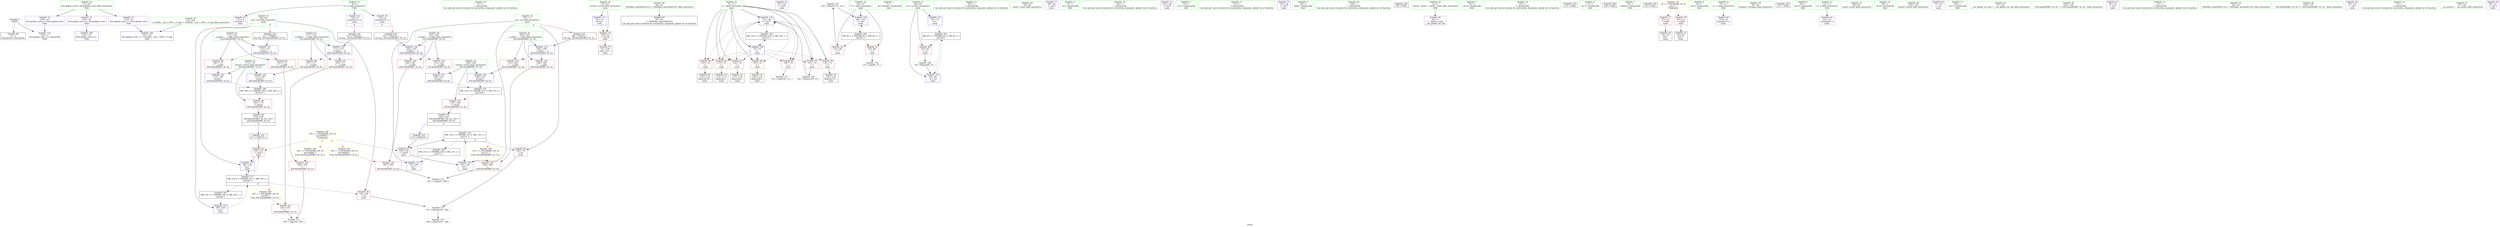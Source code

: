 digraph "SVFG" {
	label="SVFG";

	Node0x5569c3e155b0 [shape=record,color=grey,label="{NodeID: 0\nNullPtr}"];
	Node0x5569c3e155b0 -> Node0x5569c3e2dd30[style=solid];
	Node0x5569c3e155b0 -> Node0x5569c3e2d090[style=solid];
	Node0x5569c3e3c420 [shape=record,color=black,label="{NodeID: 180\nMR_19V_3 = PHI(MR_19V_4, MR_19V_2, )\npts\{174 \}\n}"];
	Node0x5569c3e3c420 -> Node0x5569c3e30380[style=dashed];
	Node0x5569c3e2d5f0 [shape=record,color=red,label="{NodeID: 97\n183\<--177\n\<--__b.addr\n_ZSt3maxIdERKT_S2_S2_\n}"];
	Node0x5569c3e2d5f0 -> Node0x5569c3e2d860[style=solid];
	Node0x5569c3e2ad50 [shape=record,color=green,label="{NodeID: 14\n97\<--1\n\<--dummyObj\nCan only get source location for instruction, argument, global var or function.}"];
	Node0x5569c3e2d190 [shape=record,color=blue,label="{NodeID: 111\n62\<--75\nretval\<--\nmain\n}"];
	Node0x5569c3e2d190 -> Node0x5569c3e2f750[style=dashed];
	Node0x5569c3e2bb50 [shape=record,color=green,label="{NodeID: 28\n46\<--52\n_ZNSt8ios_base4InitD1Ev\<--_ZNSt8ios_base4InitD1Ev_field_insensitive\n}"];
	Node0x5569c3e2bb50 -> Node0x5569c3e2de30[style=solid];
	Node0x5569c3e32d60 [shape=record,color=blue,label="{NodeID: 125\n200\<--196\n__a.addr\<--__a\n_ZSt3minIdERKT_S2_S2_\n}"];
	Node0x5569c3e32d60 -> Node0x5569c3e2da00[style=dashed];
	Node0x5569c3e32d60 -> Node0x5569c3e2dad0[style=dashed];
	Node0x5569c3e2c800 [shape=record,color=green,label="{NodeID: 42\n175\<--176\n__a.addr\<--__a.addr_field_insensitive\n_ZSt3maxIdERKT_S2_S2_\n}"];
	Node0x5569c3e2c800 -> Node0x5569c3e30450[style=solid];
	Node0x5569c3e2c800 -> Node0x5569c3e2d520[style=solid];
	Node0x5569c3e2c800 -> Node0x5569c3e32a20[style=solid];
	Node0x5569c3e2e410 [shape=record,color=black,label="{NodeID: 56\n133\<--132\nidxprom14\<--\nmain\n}"];
	Node0x5569c3e4b970 [shape=record,color=black,label="{NodeID: 236\n197 = PHI(134, )\n1st arg _ZSt3minIdERKT_S2_S2_ }"];
	Node0x5569c3e4b970 -> Node0x5569c3e32e30[style=solid];
	Node0x5569c3e2ef70 [shape=record,color=purple,label="{NodeID: 70\n87\<--24\n\<--.str.4\nmain\n}"];
	Node0x5569c3e352b0 [shape=record,color=grey,label="{NodeID: 167\n154 = Binary(153, 155, )\n}"];
	Node0x5569c3e352b0 -> Node0x5569c3e32950[style=solid];
	Node0x5569c3e2fb60 [shape=record,color=red,label="{NodeID: 84\n146\<--70\n\<--mi\nmain\n}"];
	Node0x5569c3e2fb60 -> Node0x5569c3e358b0[style=solid];
	Node0x5569c3e156c0 [shape=record,color=green,label="{NodeID: 1\n7\<--1\n__dso_handle\<--dummyObj\nGlob }"];
	Node0x5569c3e3c920 [shape=record,color=black,label="{NodeID: 181\nMR_6V_3 = PHI(MR_6V_4, MR_6V_2, )\npts\{65 \}\n}"];
	Node0x5569c3e3c920 -> Node0x5569c3e2f820[style=dashed];
	Node0x5569c3e3c920 -> Node0x5569c3e2d330[style=dashed];
	Node0x5569c3e2d6c0 [shape=record,color=red,label="{NodeID: 98\n187\<--177\n\<--__b.addr\n_ZSt3maxIdERKT_S2_S2_\n}"];
	Node0x5569c3e2d6c0 -> Node0x5569c3e32bc0[style=solid];
	Node0x5569c3e2ae50 [shape=record,color=green,label="{NodeID: 15\n104\<--1\n\<--dummyObj\nCan only get source location for instruction, argument, global var or function.}"];
	Node0x5569c3e2d260 [shape=record,color=blue,label="{NodeID: 112\n64\<--75\nca\<--\nmain\n}"];
	Node0x5569c3e2d260 -> Node0x5569c3e3c920[style=dashed];
	Node0x5569c3e2bc50 [shape=record,color=green,label="{NodeID: 29\n59\<--60\nmain\<--main_field_insensitive\n}"];
	Node0x5569c3e32e30 [shape=record,color=blue,label="{NodeID: 126\n202\<--197\n__b.addr\<--__b\n_ZSt3minIdERKT_S2_S2_\n}"];
	Node0x5569c3e32e30 -> Node0x5569c3e2dba0[style=dashed];
	Node0x5569c3e32e30 -> Node0x5569c3e2dc70[style=dashed];
	Node0x5569c3e2c8d0 [shape=record,color=green,label="{NodeID: 43\n177\<--178\n__b.addr\<--__b.addr_field_insensitive\n_ZSt3maxIdERKT_S2_S2_\n}"];
	Node0x5569c3e2c8d0 -> Node0x5569c3e2d5f0[style=solid];
	Node0x5569c3e2c8d0 -> Node0x5569c3e2d6c0[style=solid];
	Node0x5569c3e2c8d0 -> Node0x5569c3e32af0[style=solid];
	Node0x5569c3e2e4e0 [shape=record,color=black,label="{NodeID: 57\n61\<--158\nmain_ret\<--\nmain\n}"];
	Node0x5569c3e2f040 [shape=record,color=purple,label="{NodeID: 71\n99\<--26\n\<--.str.5\nmain\n}"];
	Node0x5569c3e35430 [shape=record,color=grey,label="{NodeID: 168\n96 = Binary(95, 97, )\n}"];
	Node0x5569c3e35430 -> Node0x5569c3e2d330[style=solid];
	Node0x5569c3e2fc30 [shape=record,color=red,label="{NodeID: 85\n109\<--72\n\<--i\nmain\n}"];
	Node0x5569c3e2fc30 -> Node0x5569c3e35eb0[style=solid];
	Node0x5569c3e29dd0 [shape=record,color=green,label="{NodeID: 2\n14\<--1\n.str\<--dummyObj\nGlob }"];
	Node0x5569c3e3ce20 [shape=record,color=black,label="{NodeID: 182\nMR_8V_2 = PHI(MR_8V_3, MR_8V_1, )\npts\{67 \}\n}"];
	Node0x5569c3e3ce20 -> Node0x5569c3e2f8f0[style=dashed];
	Node0x5569c3e3ce20 -> Node0x5569c3e2f9c0[style=dashed];
	Node0x5569c3e3ce20 -> Node0x5569c3e32950[style=dashed];
	Node0x5569c3e2d790 [shape=record,color=red,label="{NodeID: 99\n182\<--181\n\<--\n_ZSt3maxIdERKT_S2_S2_\n}"];
	Node0x5569c3e2d790 -> Node0x5569c3e35a30[style=solid];
	Node0x5569c3e2af50 [shape=record,color=green,label="{NodeID: 16\n106\<--1\n\<--dummyObj\nCan only get source location for instruction, argument, global var or function.}"];
	Node0x5569c3e2d330 [shape=record,color=blue,label="{NodeID: 113\n64\<--96\nca\<--inc\nmain\n}"];
	Node0x5569c3e2d330 -> Node0x5569c3e3c920[style=dashed];
	Node0x5569c3e2bd50 [shape=record,color=green,label="{NodeID: 30\n62\<--63\nretval\<--retval_field_insensitive\nmain\n}"];
	Node0x5569c3e2bd50 -> Node0x5569c3e2f750[style=solid];
	Node0x5569c3e2bd50 -> Node0x5569c3e2d190[style=solid];
	Node0x5569c3e32f00 [shape=record,color=blue,label="{NodeID: 127\n198\<--212\nretval\<--\n_ZSt3minIdERKT_S2_S2_\n}"];
	Node0x5569c3e32f00 -> Node0x5569c3e3b020[style=dashed];
	Node0x5569c3e2c9a0 [shape=record,color=green,label="{NodeID: 44\n198\<--199\nretval\<--retval_field_insensitive\n_ZSt3minIdERKT_S2_S2_\n}"];
	Node0x5569c3e2c9a0 -> Node0x5569c3e2d930[style=solid];
	Node0x5569c3e2c9a0 -> Node0x5569c3e32f00[style=solid];
	Node0x5569c3e2c9a0 -> Node0x5569c3e32fd0[style=solid];
	Node0x5569c3e2e5b0 [shape=record,color=black,label="{NodeID: 58\n170\<--193\n_ZSt3maxIdERKT_S2_S2__ret\<--\n_ZSt3maxIdERKT_S2_S2_\n|{<s0>8}}"];
	Node0x5569c3e2e5b0:s0 -> Node0x5569c3e4b2c0[style=solid,color=blue];
	Node0x5569c3e2f110 [shape=record,color=purple,label="{NodeID: 72\n122\<--28\n\<--.str.6\nmain\n}"];
	Node0x5569c3e355b0 [shape=record,color=grey,label="{NodeID: 169\n142 = Binary(141, 97, )\n}"];
	Node0x5569c3e355b0 -> Node0x5569c3e32880[style=solid];
	Node0x5569c3e2fd00 [shape=record,color=red,label="{NodeID: 86\n113\<--72\n\<--i\nmain\n}"];
	Node0x5569c3e2fd00 -> Node0x5569c3e2e0d0[style=solid];
	Node0x5569c3e29e60 [shape=record,color=green,label="{NodeID: 3\n16\<--1\n.str.1\<--dummyObj\nGlob }"];
	Node0x5569c3e3d320 [shape=record,color=black,label="{NodeID: 183\nMR_10V_2 = PHI(MR_10V_4, MR_10V_1, )\npts\{69 \}\n}"];
	Node0x5569c3e3d320 -> Node0x5569c3e2d400[style=dashed];
	Node0x5569c3e2d860 [shape=record,color=red,label="{NodeID: 100\n184\<--183\n\<--\n_ZSt3maxIdERKT_S2_S2_\n}"];
	Node0x5569c3e2d860 -> Node0x5569c3e35a30[style=solid];
	Node0x5569c3e2b050 [shape=record,color=green,label="{NodeID: 17\n111\<--1\n\<--dummyObj\nCan only get source location for instruction, argument, global var or function.}"];
	Node0x5569c3e2d400 [shape=record,color=blue,label="{NodeID: 114\n68\<--104\nma\<--\nmain\n}"];
	Node0x5569c3e2d400 -> Node0x5569c3e3b520[style=dashed];
	Node0x5569c3e2be20 [shape=record,color=green,label="{NodeID: 31\n64\<--65\nca\<--ca_field_insensitive\nmain\n}"];
	Node0x5569c3e2be20 -> Node0x5569c3e2f820[style=solid];
	Node0x5569c3e2be20 -> Node0x5569c3e2d260[style=solid];
	Node0x5569c3e2be20 -> Node0x5569c3e2d330[style=solid];
	Node0x5569c3e32fd0 [shape=record,color=blue,label="{NodeID: 128\n198\<--215\nretval\<--\n_ZSt3minIdERKT_S2_S2_\n}"];
	Node0x5569c3e32fd0 -> Node0x5569c3e3b020[style=dashed];
	Node0x5569c3e2ca70 [shape=record,color=green,label="{NodeID: 45\n200\<--201\n__a.addr\<--__a.addr_field_insensitive\n_ZSt3minIdERKT_S2_S2_\n}"];
	Node0x5569c3e2ca70 -> Node0x5569c3e2da00[style=solid];
	Node0x5569c3e2ca70 -> Node0x5569c3e2dad0[style=solid];
	Node0x5569c3e2ca70 -> Node0x5569c3e32d60[style=solid];
	Node0x5569c3e2e680 [shape=record,color=black,label="{NodeID: 59\n195\<--218\n_ZSt3minIdERKT_S2_S2__ret\<--\n_ZSt3minIdERKT_S2_S2_\n|{<s0>9}}"];
	Node0x5569c3e2e680:s0 -> Node0x5569c3e4b4b0[style=solid,color=blue];
	Node0x5569c3e2f1e0 [shape=record,color=purple,label="{NodeID: 73\n150\<--30\n\<--.str.7\nmain\n}"];
	Node0x5569c3e35730 [shape=record,color=grey,label="{NodeID: 170\n148 = Binary(147, 149, )\n}"];
	Node0x5569c3e2fdd0 [shape=record,color=red,label="{NodeID: 87\n116\<--72\n\<--i\nmain\n}"];
	Node0x5569c3e2fdd0 -> Node0x5569c3e2e1a0[style=solid];
	Node0x5569c3e29ef0 [shape=record,color=green,label="{NodeID: 4\n18\<--1\nstdin\<--dummyObj\nGlob }"];
	Node0x5569c3e3d820 [shape=record,color=black,label="{NodeID: 184\nMR_12V_2 = PHI(MR_12V_4, MR_12V_1, )\npts\{71 \}\n}"];
	Node0x5569c3e3d820 -> Node0x5569c3e32540[style=dashed];
	Node0x5569c3e2d930 [shape=record,color=red,label="{NodeID: 101\n218\<--198\n\<--retval\n_ZSt3minIdERKT_S2_S2_\n}"];
	Node0x5569c3e2d930 -> Node0x5569c3e2e680[style=solid];
	Node0x5569c3e2b150 [shape=record,color=green,label="{NodeID: 18\n149\<--1\n\<--dummyObj\nCan only get source location for instruction, argument, global var or function.}"];
	Node0x5569c3e30a90 [shape=record,color=yellow,style=double,label="{NodeID: 198\n16V_1 = ENCHI(MR_16V_0)\npts\{90000 \}\nFun[main]|{|<s2>8|<s3>9}}"];
	Node0x5569c3e30a90 -> Node0x5569c3e301e0[style=dashed];
	Node0x5569c3e30a90 -> Node0x5569c3e302b0[style=dashed];
	Node0x5569c3e30a90:s2 -> Node0x5569c3e3efe0[style=dashed,color=red];
	Node0x5569c3e30a90:s3 -> Node0x5569c3e30f20[style=dashed,color=red];
	Node0x5569c3e32540 [shape=record,color=blue,label="{NodeID: 115\n70\<--106\nmi\<--\nmain\n}"];
	Node0x5569c3e32540 -> Node0x5569c3e3ba20[style=dashed];
	Node0x5569c3e2bef0 [shape=record,color=green,label="{NodeID: 32\n66\<--67\nT\<--T_field_insensitive\nmain\n}"];
	Node0x5569c3e2bef0 -> Node0x5569c3e2f8f0[style=solid];
	Node0x5569c3e2bef0 -> Node0x5569c3e2f9c0[style=solid];
	Node0x5569c3e2bef0 -> Node0x5569c3e32950[style=solid];
	Node0x5569c3e2cb40 [shape=record,color=green,label="{NodeID: 46\n202\<--203\n__b.addr\<--__b.addr_field_insensitive\n_ZSt3minIdERKT_S2_S2_\n}"];
	Node0x5569c3e2cb40 -> Node0x5569c3e2dba0[style=solid];
	Node0x5569c3e2cb40 -> Node0x5569c3e2dc70[style=solid];
	Node0x5569c3e2cb40 -> Node0x5569c3e32e30[style=solid];
	Node0x5569c3e4a910 [shape=record,color=black,label="{NodeID: 226\n88 = PHI()\n}"];
	Node0x5569c3e2e750 [shape=record,color=purple,label="{NodeID: 60\n43\<--4\n\<--_ZStL8__ioinit\n__cxx_global_var_init\n}"];
	Node0x5569c3e2f2b0 [shape=record,color=purple,label="{NodeID: 74\n224\<--32\nllvm.global_ctors_0\<--llvm.global_ctors\nGlob }"];
	Node0x5569c3e2f2b0 -> Node0x5569c3e2cec0[style=solid];
	Node0x5569c3e358b0 [shape=record,color=grey,label="{NodeID: 171\n147 = Binary(145, 146, )\n}"];
	Node0x5569c3e358b0 -> Node0x5569c3e35730[style=solid];
	Node0x5569c3e2fea0 [shape=record,color=red,label="{NodeID: 88\n119\<--72\n\<--i\nmain\n}"];
	Node0x5569c3e2fea0 -> Node0x5569c3e2e270[style=solid];
	Node0x5569c3e29f80 [shape=record,color=green,label="{NodeID: 5\n19\<--1\n.str.2\<--dummyObj\nGlob }"];
	Node0x5569c3e3dd20 [shape=record,color=black,label="{NodeID: 185\nMR_14V_2 = PHI(MR_14V_4, MR_14V_1, )\npts\{73 \}\n}"];
	Node0x5569c3e3dd20 -> Node0x5569c3e32610[style=dashed];
	Node0x5569c3e2da00 [shape=record,color=red,label="{NodeID: 102\n208\<--200\n\<--__a.addr\n_ZSt3minIdERKT_S2_S2_\n}"];
	Node0x5569c3e2da00 -> Node0x5569c3e2cdf0[style=solid];
	Node0x5569c3e2b250 [shape=record,color=green,label="{NodeID: 19\n155\<--1\n\<--dummyObj\nCan only get source location for instruction, argument, global var or function.}"];
	Node0x5569c3e30b70 [shape=record,color=yellow,style=double,label="{NodeID: 199\n12V_1 = ENCHI(MR_12V_0)\npts\{71 \}\nFun[_ZSt3minIdERKT_S2_S2_]}"];
	Node0x5569c3e30b70 -> Node0x5569c3e2cdf0[style=dashed];
	Node0x5569c3e32610 [shape=record,color=blue,label="{NodeID: 116\n72\<--75\ni\<--\nmain\n}"];
	Node0x5569c3e32610 -> Node0x5569c3e2fc30[style=dashed];
	Node0x5569c3e32610 -> Node0x5569c3e2fd00[style=dashed];
	Node0x5569c3e32610 -> Node0x5569c3e2fdd0[style=dashed];
	Node0x5569c3e32610 -> Node0x5569c3e2fea0[style=dashed];
	Node0x5569c3e32610 -> Node0x5569c3e2ff70[style=dashed];
	Node0x5569c3e32610 -> Node0x5569c3e30040[style=dashed];
	Node0x5569c3e32610 -> Node0x5569c3e30110[style=dashed];
	Node0x5569c3e32610 -> Node0x5569c3e32880[style=dashed];
	Node0x5569c3e32610 -> Node0x5569c3e3dd20[style=dashed];
	Node0x5569c3e2bfc0 [shape=record,color=green,label="{NodeID: 33\n68\<--69\nma\<--ma_field_insensitive\nmain\n|{|<s3>8}}"];
	Node0x5569c3e2bfc0 -> Node0x5569c3e2fa90[style=solid];
	Node0x5569c3e2bfc0 -> Node0x5569c3e2d400[style=solid];
	Node0x5569c3e2bfc0 -> Node0x5569c3e326e0[style=solid];
	Node0x5569c3e2bfc0:s3 -> Node0x5569c3e4b5b0[style=solid,color=red];
	Node0x5569c3e2cc10 [shape=record,color=green,label="{NodeID: 47\n34\<--220\n_GLOBAL__sub_I_ONP_2_0.cpp\<--_GLOBAL__sub_I_ONP_2_0.cpp_field_insensitive\n}"];
	Node0x5569c3e2cc10 -> Node0x5569c3e2cf90[style=solid];
	Node0x5569c3e4aec0 [shape=record,color=black,label="{NodeID: 227\n123 = PHI()\n}"];
	Node0x5569c3e2e820 [shape=record,color=purple,label="{NodeID: 61\n115\<--8\narrayidx\<--x\nmain\n}"];
	Node0x5569c3e2f3b0 [shape=record,color=purple,label="{NodeID: 75\n225\<--32\nllvm.global_ctors_1\<--llvm.global_ctors\nGlob }"];
	Node0x5569c3e2f3b0 -> Node0x5569c3e2cf90[style=solid];
	Node0x5569c3e35a30 [shape=record,color=grey,label="{NodeID: 172\n185 = cmp(182, 184, )\n}"];
	Node0x5569c3e2ff70 [shape=record,color=red,label="{NodeID: 89\n124\<--72\n\<--i\nmain\n}"];
	Node0x5569c3e2ff70 -> Node0x5569c3e2e340[style=solid];
	Node0x5569c3e2a7c0 [shape=record,color=green,label="{NodeID: 6\n21\<--1\n.str.3\<--dummyObj\nGlob }"];
	Node0x5569c3e3e220 [shape=record,color=yellow,style=double,label="{NodeID: 186\n10V_1 = ENCHI(MR_10V_0)\npts\{69 \}\nFun[_ZSt3maxIdERKT_S2_S2_]}"];
	Node0x5569c3e3e220 -> Node0x5569c3e2d790[style=dashed];
	Node0x5569c3e2dad0 [shape=record,color=red,label="{NodeID: 103\n215\<--200\n\<--__a.addr\n_ZSt3minIdERKT_S2_S2_\n}"];
	Node0x5569c3e2dad0 -> Node0x5569c3e32fd0[style=solid];
	Node0x5569c3e2b350 [shape=record,color=green,label="{NodeID: 20\n4\<--6\n_ZStL8__ioinit\<--_ZStL8__ioinit_field_insensitive\nGlob }"];
	Node0x5569c3e2b350 -> Node0x5569c3e2e750[style=solid];
	Node0x5569c3e326e0 [shape=record,color=blue,label="{NodeID: 117\n68\<--130\nma\<--\nmain\n}"];
	Node0x5569c3e326e0 -> Node0x5569c3e3b520[style=dashed];
	Node0x5569c3e2c090 [shape=record,color=green,label="{NodeID: 34\n70\<--71\nmi\<--mi_field_insensitive\nmain\n|{|<s3>9}}"];
	Node0x5569c3e2c090 -> Node0x5569c3e2fb60[style=solid];
	Node0x5569c3e2c090 -> Node0x5569c3e32540[style=solid];
	Node0x5569c3e2c090 -> Node0x5569c3e327b0[style=solid];
	Node0x5569c3e2c090:s3 -> Node0x5569c3e4b830[style=solid,color=red];
	Node0x5569c3e2dd30 [shape=record,color=black,label="{NodeID: 48\n2\<--3\ndummyVal\<--dummyVal\n}"];
	Node0x5569c3e4afc0 [shape=record,color=black,label="{NodeID: 228\n100 = PHI()\n}"];
	Node0x5569c3e2e8f0 [shape=record,color=purple,label="{NodeID: 62\n126\<--8\narrayidx12\<--x\nmain\n|{<s0>8}}"];
	Node0x5569c3e2e8f0:s0 -> Node0x5569c3e4b6f0[style=solid,color=red];
	Node0x5569c3e2f4b0 [shape=record,color=purple,label="{NodeID: 76\n226\<--32\nllvm.global_ctors_2\<--llvm.global_ctors\nGlob }"];
	Node0x5569c3e2f4b0 -> Node0x5569c3e2d090[style=solid];
	Node0x5569c3e35bb0 [shape=record,color=grey,label="{NodeID: 173\n210 = cmp(207, 209, )\n}"];
	Node0x5569c3e30040 [shape=record,color=red,label="{NodeID: 90\n132\<--72\n\<--i\nmain\n}"];
	Node0x5569c3e30040 -> Node0x5569c3e2e410[style=solid];
	Node0x5569c3e2a850 [shape=record,color=green,label="{NodeID: 7\n23\<--1\nstdout\<--dummyObj\nGlob }"];
	Node0x5569c3e2dba0 [shape=record,color=red,label="{NodeID: 104\n206\<--202\n\<--__b.addr\n_ZSt3minIdERKT_S2_S2_\n}"];
	Node0x5569c3e2dba0 -> Node0x5569c3e2cd20[style=solid];
	Node0x5569c3e2b450 [shape=record,color=green,label="{NodeID: 21\n8\<--9\nx\<--x_field_insensitive\nGlob }"];
	Node0x5569c3e2b450 -> Node0x5569c3e2e820[style=solid];
	Node0x5569c3e2b450 -> Node0x5569c3e2e8f0[style=solid];
	Node0x5569c3e2b450 -> Node0x5569c3e2e9c0[style=solid];
	Node0x5569c3e327b0 [shape=record,color=blue,label="{NodeID: 118\n70\<--138\nmi\<--\nmain\n}"];
	Node0x5569c3e327b0 -> Node0x5569c3e3ba20[style=dashed];
	Node0x5569c3e2c160 [shape=record,color=green,label="{NodeID: 35\n72\<--73\ni\<--i_field_insensitive\nmain\n}"];
	Node0x5569c3e2c160 -> Node0x5569c3e2fc30[style=solid];
	Node0x5569c3e2c160 -> Node0x5569c3e2fd00[style=solid];
	Node0x5569c3e2c160 -> Node0x5569c3e2fdd0[style=solid];
	Node0x5569c3e2c160 -> Node0x5569c3e2fea0[style=solid];
	Node0x5569c3e2c160 -> Node0x5569c3e2ff70[style=solid];
	Node0x5569c3e2c160 -> Node0x5569c3e30040[style=solid];
	Node0x5569c3e2c160 -> Node0x5569c3e30110[style=solid];
	Node0x5569c3e2c160 -> Node0x5569c3e32610[style=solid];
	Node0x5569c3e2c160 -> Node0x5569c3e32880[style=solid];
	Node0x5569c3e2de30 [shape=record,color=black,label="{NodeID: 49\n45\<--46\n\<--_ZNSt8ios_base4InitD1Ev\nCan only get source location for instruction, argument, global var or function.}"];
	Node0x5569c3e4b0c0 [shape=record,color=black,label="{NodeID: 229\n44 = PHI()\n}"];
	Node0x5569c3e2e9c0 [shape=record,color=purple,label="{NodeID: 63\n134\<--8\narrayidx15\<--x\nmain\n|{<s0>9}}"];
	Node0x5569c3e2e9c0:s0 -> Node0x5569c3e4b970[style=solid,color=red];
	Node0x5569c3e2f5b0 [shape=record,color=red,label="{NodeID: 77\n76\<--18\n\<--stdin\nmain\n}"];
	Node0x5569c3e2f5b0 -> Node0x5569c3e2df30[style=solid];
	Node0x5569c3e35d30 [shape=record,color=grey,label="{NodeID: 174\n93 = cmp(92, 75, )\n}"];
	Node0x5569c3e30110 [shape=record,color=red,label="{NodeID: 91\n141\<--72\n\<--i\nmain\n}"];
	Node0x5569c3e30110 -> Node0x5569c3e355b0[style=solid];
	Node0x5569c3e2a8e0 [shape=record,color=green,label="{NodeID: 8\n24\<--1\n.str.4\<--dummyObj\nGlob }"];
	Node0x5569c3e2dc70 [shape=record,color=red,label="{NodeID: 105\n212\<--202\n\<--__b.addr\n_ZSt3minIdERKT_S2_S2_\n}"];
	Node0x5569c3e2dc70 -> Node0x5569c3e32f00[style=solid];
	Node0x5569c3e2b550 [shape=record,color=green,label="{NodeID: 22\n10\<--11\ny\<--y_field_insensitive\nGlob }"];
	Node0x5569c3e2b550 -> Node0x5569c3e2ea90[style=solid];
	Node0x5569c3e32880 [shape=record,color=blue,label="{NodeID: 119\n72\<--142\ni\<--inc17\nmain\n}"];
	Node0x5569c3e32880 -> Node0x5569c3e2fc30[style=dashed];
	Node0x5569c3e32880 -> Node0x5569c3e2fd00[style=dashed];
	Node0x5569c3e32880 -> Node0x5569c3e2fdd0[style=dashed];
	Node0x5569c3e32880 -> Node0x5569c3e2fea0[style=dashed];
	Node0x5569c3e32880 -> Node0x5569c3e2ff70[style=dashed];
	Node0x5569c3e32880 -> Node0x5569c3e30040[style=dashed];
	Node0x5569c3e32880 -> Node0x5569c3e30110[style=dashed];
	Node0x5569c3e32880 -> Node0x5569c3e32880[style=dashed];
	Node0x5569c3e32880 -> Node0x5569c3e3dd20[style=dashed];
	Node0x5569c3e2c230 [shape=record,color=green,label="{NodeID: 36\n80\<--81\nfreopen\<--freopen_field_insensitive\n}"];
	Node0x5569c3e2df30 [shape=record,color=black,label="{NodeID: 50\n79\<--76\ncall\<--\nmain\n}"];
	Node0x5569c3e4b1c0 [shape=record,color=black,label="{NodeID: 230\n151 = PHI()\n}"];
	Node0x5569c3e2ea90 [shape=record,color=purple,label="{NodeID: 64\n118\<--10\narrayidx7\<--y\nmain\n}"];
	Node0x5569c3e2f680 [shape=record,color=red,label="{NodeID: 78\n82\<--23\n\<--stdout\nmain\n}"];
	Node0x5569c3e2f680 -> Node0x5569c3e2e000[style=solid];
	Node0x5569c3e35eb0 [shape=record,color=grey,label="{NodeID: 175\n110 = cmp(109, 111, )\n}"];
	Node0x5569c3e301e0 [shape=record,color=red,label="{NodeID: 92\n130\<--127\n\<--call13\nmain\n}"];
	Node0x5569c3e301e0 -> Node0x5569c3e326e0[style=solid];
	Node0x5569c3e2a970 [shape=record,color=green,label="{NodeID: 9\n26\<--1\n.str.5\<--dummyObj\nGlob }"];
	Node0x5569c3e2cd20 [shape=record,color=red,label="{NodeID: 106\n207\<--206\n\<--\n_ZSt3minIdERKT_S2_S2_\n}"];
	Node0x5569c3e2cd20 -> Node0x5569c3e35bb0[style=solid];
	Node0x5569c3e2b650 [shape=record,color=green,label="{NodeID: 23\n12\<--13\nz\<--z_field_insensitive\nGlob }"];
	Node0x5569c3e2b650 -> Node0x5569c3e2eb60[style=solid];
	Node0x5569c3e30f20 [shape=record,color=yellow,style=double,label="{NodeID: 203\n16V_1 = ENCHI(MR_16V_0)\npts\{90000 \}\nFun[_ZSt3minIdERKT_S2_S2_]}"];
	Node0x5569c3e30f20 -> Node0x5569c3e2cd20[style=dashed];
	Node0x5569c3e32950 [shape=record,color=blue,label="{NodeID: 120\n66\<--154\nT\<--dec\nmain\n}"];
	Node0x5569c3e32950 -> Node0x5569c3e3ce20[style=dashed];
	Node0x5569c3e2c330 [shape=record,color=green,label="{NodeID: 37\n89\<--90\nscanf\<--scanf_field_insensitive\n}"];
	Node0x5569c3e2e000 [shape=record,color=black,label="{NodeID: 51\n85\<--82\ncall1\<--\nmain\n}"];
	Node0x5569c3e4b2c0 [shape=record,color=black,label="{NodeID: 231\n127 = PHI(170, )\n}"];
	Node0x5569c3e4b2c0 -> Node0x5569c3e301e0[style=solid];
	Node0x5569c3e2eb60 [shape=record,color=purple,label="{NodeID: 65\n121\<--12\narrayidx9\<--z\nmain\n}"];
	Node0x5569c3e2f750 [shape=record,color=red,label="{NodeID: 79\n158\<--62\n\<--retval\nmain\n}"];
	Node0x5569c3e2f750 -> Node0x5569c3e2e4e0[style=solid];
	Node0x5569c3e3b020 [shape=record,color=black,label="{NodeID: 176\nMR_27V_3 = PHI(MR_27V_4, MR_27V_2, )\npts\{199 \}\n}"];
	Node0x5569c3e3b020 -> Node0x5569c3e2d930[style=dashed];
	Node0x5569c3e302b0 [shape=record,color=red,label="{NodeID: 93\n138\<--135\n\<--call16\nmain\n}"];
	Node0x5569c3e302b0 -> Node0x5569c3e327b0[style=solid];
	Node0x5569c3e2aa00 [shape=record,color=green,label="{NodeID: 10\n28\<--1\n.str.6\<--dummyObj\nGlob }"];
	Node0x5569c3e3efe0 [shape=record,color=yellow,style=double,label="{NodeID: 190\n16V_1 = ENCHI(MR_16V_0)\npts\{90000 \}\nFun[_ZSt3maxIdERKT_S2_S2_]}"];
	Node0x5569c3e3efe0 -> Node0x5569c3e2d860[style=dashed];
	Node0x5569c3e2cdf0 [shape=record,color=red,label="{NodeID: 107\n209\<--208\n\<--\n_ZSt3minIdERKT_S2_S2_\n}"];
	Node0x5569c3e2cdf0 -> Node0x5569c3e35bb0[style=solid];
	Node0x5569c3e2b750 [shape=record,color=green,label="{NodeID: 24\n32\<--36\nllvm.global_ctors\<--llvm.global_ctors_field_insensitive\nGlob }"];
	Node0x5569c3e2b750 -> Node0x5569c3e2f2b0[style=solid];
	Node0x5569c3e2b750 -> Node0x5569c3e2f3b0[style=solid];
	Node0x5569c3e2b750 -> Node0x5569c3e2f4b0[style=solid];
	Node0x5569c3e32a20 [shape=record,color=blue,label="{NodeID: 121\n175\<--171\n__a.addr\<--__a\n_ZSt3maxIdERKT_S2_S2_\n}"];
	Node0x5569c3e32a20 -> Node0x5569c3e30450[style=dashed];
	Node0x5569c3e32a20 -> Node0x5569c3e2d520[style=dashed];
	Node0x5569c3e2c430 [shape=record,color=green,label="{NodeID: 38\n101\<--102\nprintf\<--printf_field_insensitive\n}"];
	Node0x5569c3e2e0d0 [shape=record,color=black,label="{NodeID: 52\n114\<--113\nidxprom\<--\nmain\n}"];
	Node0x5569c3e4b4b0 [shape=record,color=black,label="{NodeID: 232\n135 = PHI(195, )\n}"];
	Node0x5569c3e4b4b0 -> Node0x5569c3e302b0[style=solid];
	Node0x5569c3e2ec30 [shape=record,color=purple,label="{NodeID: 66\n77\<--14\n\<--.str\nmain\n}"];
	Node0x5569c3e2f820 [shape=record,color=red,label="{NodeID: 80\n95\<--64\n\<--ca\nmain\n}"];
	Node0x5569c3e2f820 -> Node0x5569c3e35430[style=solid];
	Node0x5569c3e3b520 [shape=record,color=black,label="{NodeID: 177\nMR_10V_4 = PHI(MR_10V_5, MR_10V_3, )\npts\{69 \}\n|{|<s4>8}}"];
	Node0x5569c3e3b520 -> Node0x5569c3e2fa90[style=dashed];
	Node0x5569c3e3b520 -> Node0x5569c3e301e0[style=dashed];
	Node0x5569c3e3b520 -> Node0x5569c3e326e0[style=dashed];
	Node0x5569c3e3b520 -> Node0x5569c3e3d320[style=dashed];
	Node0x5569c3e3b520:s4 -> Node0x5569c3e3e220[style=dashed,color=red];
	Node0x5569c3e30380 [shape=record,color=red,label="{NodeID: 94\n193\<--173\n\<--retval\n_ZSt3maxIdERKT_S2_S2_\n}"];
	Node0x5569c3e30380 -> Node0x5569c3e2e5b0[style=solid];
	Node0x5569c3e2aa90 [shape=record,color=green,label="{NodeID: 11\n30\<--1\n.str.7\<--dummyObj\nGlob }"];
	Node0x5569c3e3f0c0 [shape=record,color=yellow,style=double,label="{NodeID: 191\n2V_1 = ENCHI(MR_2V_0)\npts\{1 \}\nFun[main]}"];
	Node0x5569c3e3f0c0 -> Node0x5569c3e2f5b0[style=dashed];
	Node0x5569c3e3f0c0 -> Node0x5569c3e2f680[style=dashed];
	Node0x5569c3e2cec0 [shape=record,color=blue,label="{NodeID: 108\n224\<--33\nllvm.global_ctors_0\<--\nGlob }"];
	Node0x5569c3e2b850 [shape=record,color=green,label="{NodeID: 25\n37\<--38\n__cxx_global_var_init\<--__cxx_global_var_init_field_insensitive\n}"];
	Node0x5569c3e32af0 [shape=record,color=blue,label="{NodeID: 122\n177\<--172\n__b.addr\<--__b\n_ZSt3maxIdERKT_S2_S2_\n}"];
	Node0x5569c3e32af0 -> Node0x5569c3e2d5f0[style=dashed];
	Node0x5569c3e32af0 -> Node0x5569c3e2d6c0[style=dashed];
	Node0x5569c3e2c530 [shape=record,color=green,label="{NodeID: 39\n128\<--129\n_ZSt3maxIdERKT_S2_S2_\<--_ZSt3maxIdERKT_S2_S2__field_insensitive\n}"];
	Node0x5569c3e2e1a0 [shape=record,color=black,label="{NodeID: 53\n117\<--116\nidxprom6\<--\nmain\n}"];
	Node0x5569c3e4b5b0 [shape=record,color=black,label="{NodeID: 233\n171 = PHI(68, )\n0th arg _ZSt3maxIdERKT_S2_S2_ }"];
	Node0x5569c3e4b5b0 -> Node0x5569c3e32a20[style=solid];
	Node0x5569c3e2ed00 [shape=record,color=purple,label="{NodeID: 67\n78\<--16\n\<--.str.1\nmain\n}"];
	Node0x5569c3e2f8f0 [shape=record,color=red,label="{NodeID: 81\n92\<--66\n\<--T\nmain\n}"];
	Node0x5569c3e2f8f0 -> Node0x5569c3e35d30[style=solid];
	Node0x5569c3e3ba20 [shape=record,color=black,label="{NodeID: 178\nMR_12V_4 = PHI(MR_12V_5, MR_12V_3, )\npts\{71 \}\n|{|<s4>9}}"];
	Node0x5569c3e3ba20 -> Node0x5569c3e2fb60[style=dashed];
	Node0x5569c3e3ba20 -> Node0x5569c3e302b0[style=dashed];
	Node0x5569c3e3ba20 -> Node0x5569c3e327b0[style=dashed];
	Node0x5569c3e3ba20 -> Node0x5569c3e3d820[style=dashed];
	Node0x5569c3e3ba20:s4 -> Node0x5569c3e30b70[style=dashed,color=red];
	Node0x5569c3e30450 [shape=record,color=red,label="{NodeID: 95\n181\<--175\n\<--__a.addr\n_ZSt3maxIdERKT_S2_S2_\n}"];
	Node0x5569c3e30450 -> Node0x5569c3e2d790[style=solid];
	Node0x5569c3e2ab50 [shape=record,color=green,label="{NodeID: 12\n33\<--1\n\<--dummyObj\nCan only get source location for instruction, argument, global var or function.}"];
	Node0x5569c3e2cf90 [shape=record,color=blue,label="{NodeID: 109\n225\<--34\nllvm.global_ctors_1\<--_GLOBAL__sub_I_ONP_2_0.cpp\nGlob }"];
	Node0x5569c3e2b950 [shape=record,color=green,label="{NodeID: 26\n41\<--42\n_ZNSt8ios_base4InitC1Ev\<--_ZNSt8ios_base4InitC1Ev_field_insensitive\n}"];
	Node0x5569c3e32bc0 [shape=record,color=blue,label="{NodeID: 123\n173\<--187\nretval\<--\n_ZSt3maxIdERKT_S2_S2_\n}"];
	Node0x5569c3e32bc0 -> Node0x5569c3e3c420[style=dashed];
	Node0x5569c3e2c630 [shape=record,color=green,label="{NodeID: 40\n136\<--137\n_ZSt3minIdERKT_S2_S2_\<--_ZSt3minIdERKT_S2_S2__field_insensitive\n}"];
	Node0x5569c3e2e270 [shape=record,color=black,label="{NodeID: 54\n120\<--119\nidxprom8\<--\nmain\n}"];
	Node0x5569c3e4b6f0 [shape=record,color=black,label="{NodeID: 234\n172 = PHI(126, )\n1st arg _ZSt3maxIdERKT_S2_S2_ }"];
	Node0x5569c3e4b6f0 -> Node0x5569c3e32af0[style=solid];
	Node0x5569c3e2edd0 [shape=record,color=purple,label="{NodeID: 68\n83\<--19\n\<--.str.2\nmain\n}"];
	Node0x5569c3e2f9c0 [shape=record,color=red,label="{NodeID: 82\n153\<--66\n\<--T\nmain\n}"];
	Node0x5569c3e2f9c0 -> Node0x5569c3e352b0[style=solid];
	Node0x5569c3e2d520 [shape=record,color=red,label="{NodeID: 96\n190\<--175\n\<--__a.addr\n_ZSt3maxIdERKT_S2_S2_\n}"];
	Node0x5569c3e2d520 -> Node0x5569c3e32c90[style=solid];
	Node0x5569c3e2ac50 [shape=record,color=green,label="{NodeID: 13\n75\<--1\n\<--dummyObj\nCan only get source location for instruction, argument, global var or function.}"];
	Node0x5569c3e2d090 [shape=record,color=blue, style = dotted,label="{NodeID: 110\n226\<--3\nllvm.global_ctors_2\<--dummyVal\nGlob }"];
	Node0x5569c3e2ba50 [shape=record,color=green,label="{NodeID: 27\n47\<--48\n__cxa_atexit\<--__cxa_atexit_field_insensitive\n}"];
	Node0x5569c3e32c90 [shape=record,color=blue,label="{NodeID: 124\n173\<--190\nretval\<--\n_ZSt3maxIdERKT_S2_S2_\n}"];
	Node0x5569c3e32c90 -> Node0x5569c3e3c420[style=dashed];
	Node0x5569c3e2c730 [shape=record,color=green,label="{NodeID: 41\n173\<--174\nretval\<--retval_field_insensitive\n_ZSt3maxIdERKT_S2_S2_\n}"];
	Node0x5569c3e2c730 -> Node0x5569c3e30380[style=solid];
	Node0x5569c3e2c730 -> Node0x5569c3e32bc0[style=solid];
	Node0x5569c3e2c730 -> Node0x5569c3e32c90[style=solid];
	Node0x5569c3e2e340 [shape=record,color=black,label="{NodeID: 55\n125\<--124\nidxprom11\<--\nmain\n}"];
	Node0x5569c3e4b830 [shape=record,color=black,label="{NodeID: 235\n196 = PHI(70, )\n0th arg _ZSt3minIdERKT_S2_S2_ }"];
	Node0x5569c3e4b830 -> Node0x5569c3e32d60[style=solid];
	Node0x5569c3e2eea0 [shape=record,color=purple,label="{NodeID: 69\n84\<--21\n\<--.str.3\nmain\n}"];
	Node0x5569c3e2fa90 [shape=record,color=red,label="{NodeID: 83\n145\<--68\n\<--ma\nmain\n}"];
	Node0x5569c3e2fa90 -> Node0x5569c3e358b0[style=solid];
}

